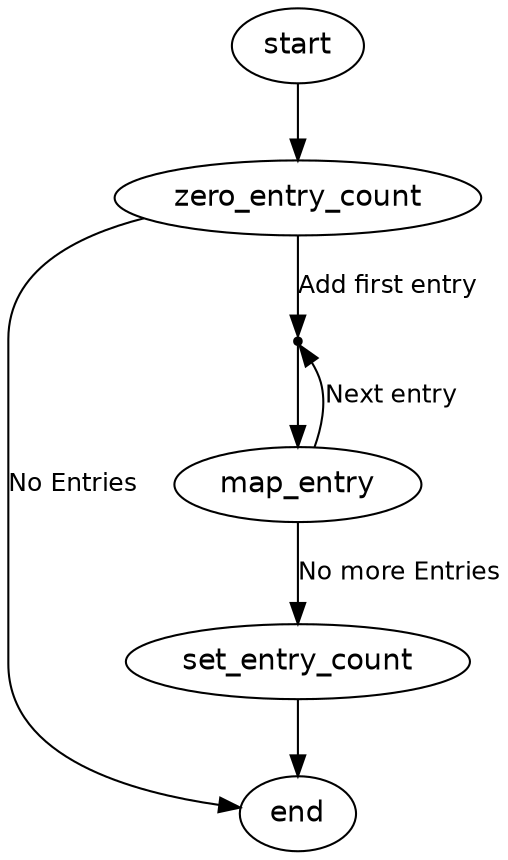
/* $Id$ */

digraph pdo_entry_conf {
    node [fontname="Helvetica"]
    edge [fontname="Helvetica", fontsize="12"]

    start
    start -> zero_entry_count [weight=10]

    zero_entry_count
    zero_entry_count -> end [label="No Entries"]
    zero_entry_count -> action_map [label="Add first entry", weight=10]

    action_map [shape=point,label=""]
    action_map -> map_entry [weight=10]

    map_entry
    map_entry -> action_map [label="Next entry"]
    map_entry -> set_entry_count [label="No more Entries", weight=10]

    set_entry_count
    set_entry_count -> end [weight=10]

    end
    end
}

